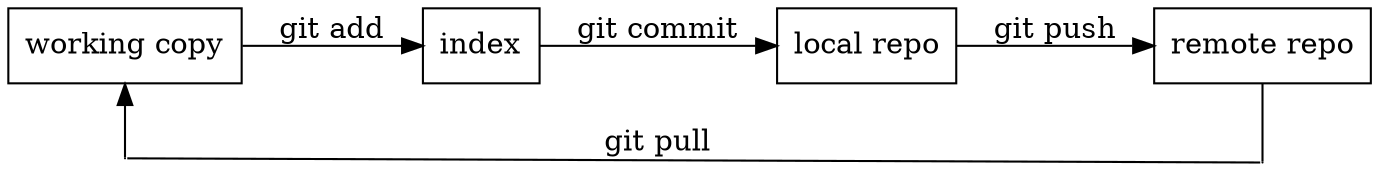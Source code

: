 digraph G {
    /* set direction of graph to be left-->right */
    rankdir="LR";

    /* make boxes instead of ellipses */
    node [shape=box];

    /* asign weight to edges and thus achieve a horizontal alignment */
    edge[ weight=2 ];

    /* assign labels to nodes */
    wc [label="working copy"];
    id [label="index"];
    lr [label="local repo"];
    rr [label="remote repo"];

    wc -> id [label="git add"];
    id -> lr [label="git commit"];
    lr -> rr [label="git push"];

    edge[ weight=0 ];

    iv1 [shape=point, width=0, height=0, style=invisible, label=none, fixedsize="false"];
    iv2 [shape=point, width=0, height=0, style=invisible, label=none, fixedsize="false"];

    { 
        rank=same; 
        rr; 
        iv1;
    }

    { 
        rank=same; 
        wc; 
        iv2;
    }

    rr  -> iv1 [arrowhead=none]; 
    iv1 -> iv2 [arrowhead=none, label="git pull"];
    iv2 -> wc; 
}
